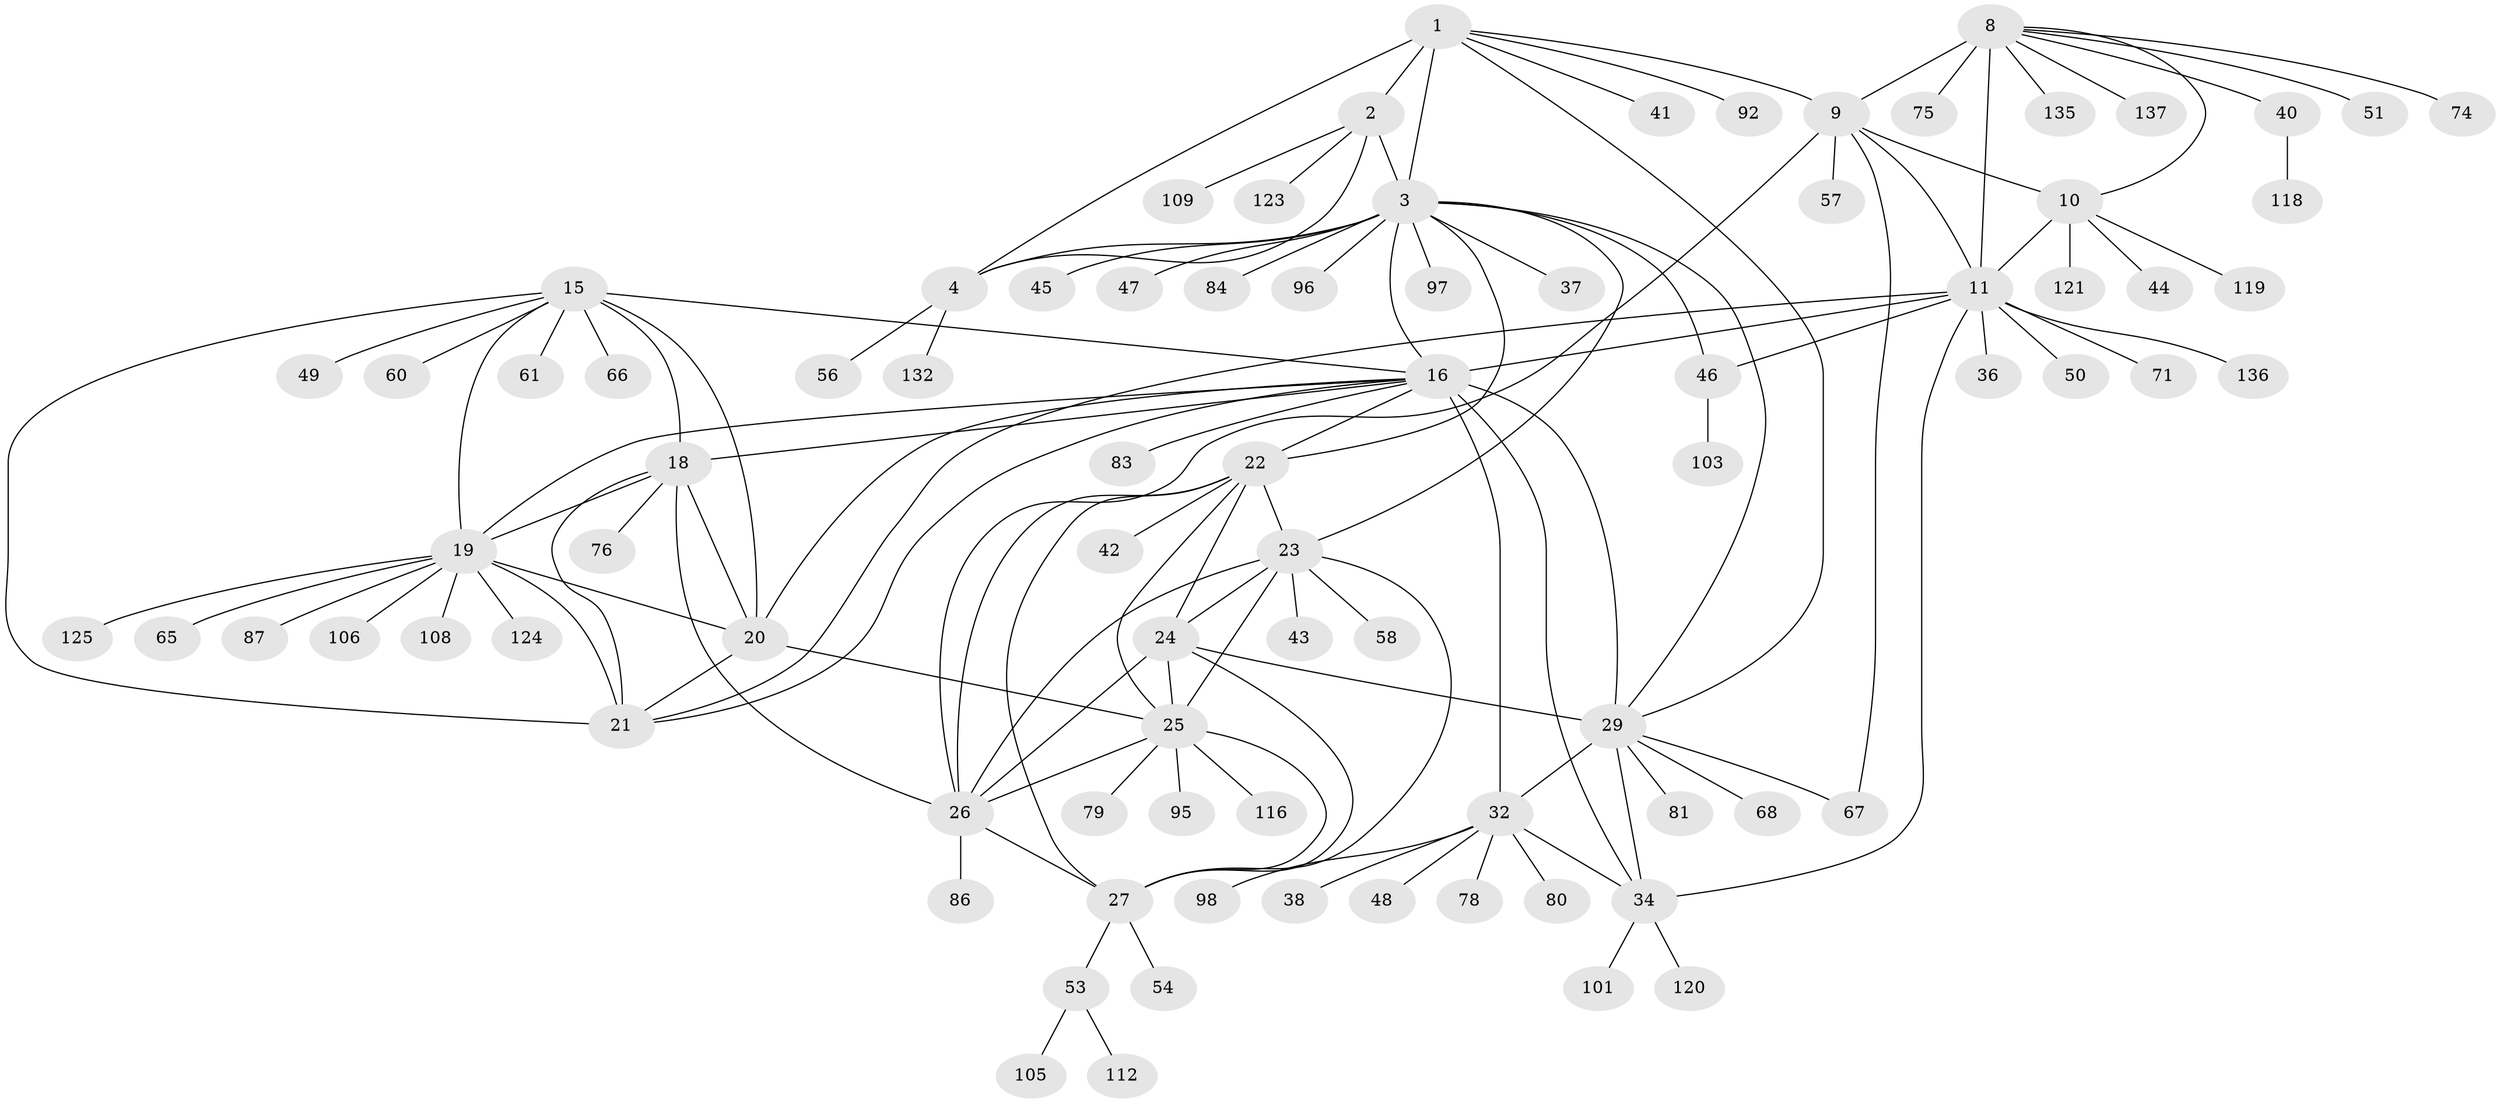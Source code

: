 // original degree distribution, {10: 0.04929577464788732, 8: 0.06338028169014084, 11: 0.035211267605633804, 12: 0.02112676056338028, 7: 0.02112676056338028, 9: 0.04225352112676056, 14: 0.007042253521126761, 6: 0.007042253521126761, 1: 0.6056338028169014, 3: 0.028169014084507043, 2: 0.11971830985915492}
// Generated by graph-tools (version 1.1) at 2025/19/03/04/25 18:19:54]
// undirected, 85 vertices, 126 edges
graph export_dot {
graph [start="1"]
  node [color=gray90,style=filled];
  1;
  2;
  3 [super="+5+7+94+70+72+6"];
  4;
  8 [super="+14"];
  9 [super="+12"];
  10;
  11 [super="+13"];
  15 [super="+64+133+17+89+82"];
  16 [super="+31+73"];
  18 [super="+52"];
  19;
  20;
  21 [super="+39"];
  22 [super="+107+127"];
  23 [super="+126+139+114+28"];
  24;
  25;
  26;
  27;
  29 [super="+129+30"];
  32;
  34;
  36;
  37;
  38;
  40 [super="+55"];
  41;
  42;
  43;
  44;
  45;
  46;
  47;
  48;
  49;
  50;
  51 [super="+141"];
  53;
  54;
  56 [super="+62"];
  57;
  58;
  60;
  61 [super="+104"];
  65;
  66;
  67;
  68;
  71;
  74;
  75;
  76 [super="+142"];
  78;
  79;
  80;
  81;
  83;
  84;
  86;
  87 [super="+138"];
  92;
  95;
  96;
  97;
  98;
  101;
  103;
  105;
  106;
  108;
  109;
  112;
  116;
  118;
  119;
  120;
  121;
  123;
  124;
  125;
  132;
  135;
  136;
  137;
  1 -- 2;
  1 -- 3 [weight=4];
  1 -- 4;
  1 -- 41;
  1 -- 92;
  1 -- 29;
  1 -- 9;
  2 -- 3 [weight=4];
  2 -- 4;
  2 -- 109;
  2 -- 123;
  3 -- 4 [weight=4];
  3 -- 96;
  3 -- 97;
  3 -- 45;
  3 -- 47;
  3 -- 84;
  3 -- 29 [weight=2];
  3 -- 37;
  3 -- 16;
  3 -- 22;
  3 -- 23;
  3 -- 46;
  4 -- 56;
  4 -- 132;
  8 -- 9 [weight=4];
  8 -- 10 [weight=2];
  8 -- 11 [weight=4];
  8 -- 51;
  8 -- 75;
  8 -- 135;
  8 -- 40;
  8 -- 137;
  8 -- 74;
  9 -- 10 [weight=2];
  9 -- 11 [weight=4];
  9 -- 26;
  9 -- 67;
  9 -- 57;
  10 -- 11 [weight=2];
  10 -- 44;
  10 -- 119;
  10 -- 121;
  11 -- 21;
  11 -- 34;
  11 -- 36;
  11 -- 46;
  11 -- 50;
  11 -- 71;
  11 -- 136;
  11 -- 16;
  15 -- 16 [weight=2];
  15 -- 18 [weight=2];
  15 -- 19 [weight=2];
  15 -- 20 [weight=2];
  15 -- 21 [weight=2];
  15 -- 66;
  15 -- 49;
  15 -- 60;
  15 -- 61;
  16 -- 18;
  16 -- 19;
  16 -- 20;
  16 -- 21;
  16 -- 32 [weight=2];
  16 -- 34 [weight=2];
  16 -- 83;
  16 -- 22;
  16 -- 29 [weight=6];
  18 -- 19;
  18 -- 20;
  18 -- 21;
  18 -- 76;
  18 -- 26;
  19 -- 20;
  19 -- 21;
  19 -- 65;
  19 -- 87;
  19 -- 106;
  19 -- 108;
  19 -- 124;
  19 -- 125;
  20 -- 21;
  20 -- 25;
  22 -- 23 [weight=2];
  22 -- 24;
  22 -- 25;
  22 -- 26;
  22 -- 27;
  22 -- 42;
  23 -- 24 [weight=2];
  23 -- 25 [weight=2];
  23 -- 26 [weight=2];
  23 -- 27 [weight=2];
  23 -- 43;
  23 -- 58;
  24 -- 25;
  24 -- 26;
  24 -- 27;
  24 -- 29;
  25 -- 26;
  25 -- 27;
  25 -- 79;
  25 -- 95;
  25 -- 116;
  26 -- 27;
  26 -- 86;
  27 -- 53;
  27 -- 54;
  29 -- 32 [weight=3];
  29 -- 34 [weight=3];
  29 -- 67;
  29 -- 68;
  29 -- 81;
  32 -- 34;
  32 -- 38;
  32 -- 48;
  32 -- 78;
  32 -- 80;
  32 -- 98;
  34 -- 101;
  34 -- 120;
  40 -- 118;
  46 -- 103;
  53 -- 105;
  53 -- 112;
}
